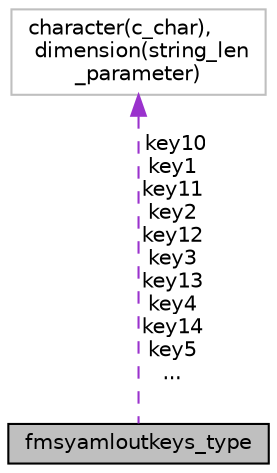 digraph "fmsyamloutkeys_type"
{
 // INTERACTIVE_SVG=YES
 // LATEX_PDF_SIZE
  edge [fontname="Helvetica",fontsize="10",labelfontname="Helvetica",labelfontsize="10"];
  node [fontname="Helvetica",fontsize="10",shape=record];
  Node1 [label="fmsyamloutkeys_type",height=0.2,width=0.4,color="black", fillcolor="grey75", style="filled", fontcolor="black",tooltip="Keys for the output yaml on a given level corresponding to the struct in yaml_output_functions...."];
  Node2 -> Node1 [dir="back",color="darkorchid3",fontsize="10",style="dashed",label=" key10\nkey1\nkey11\nkey2\nkey12\nkey3\nkey13\nkey4\nkey14\nkey5\n..." ,fontname="Helvetica"];
  Node2 [label="character(c_char),\l dimension(string_len\l_parameter)",height=0.2,width=0.4,color="grey75", fillcolor="white", style="filled",tooltip=" "];
}
